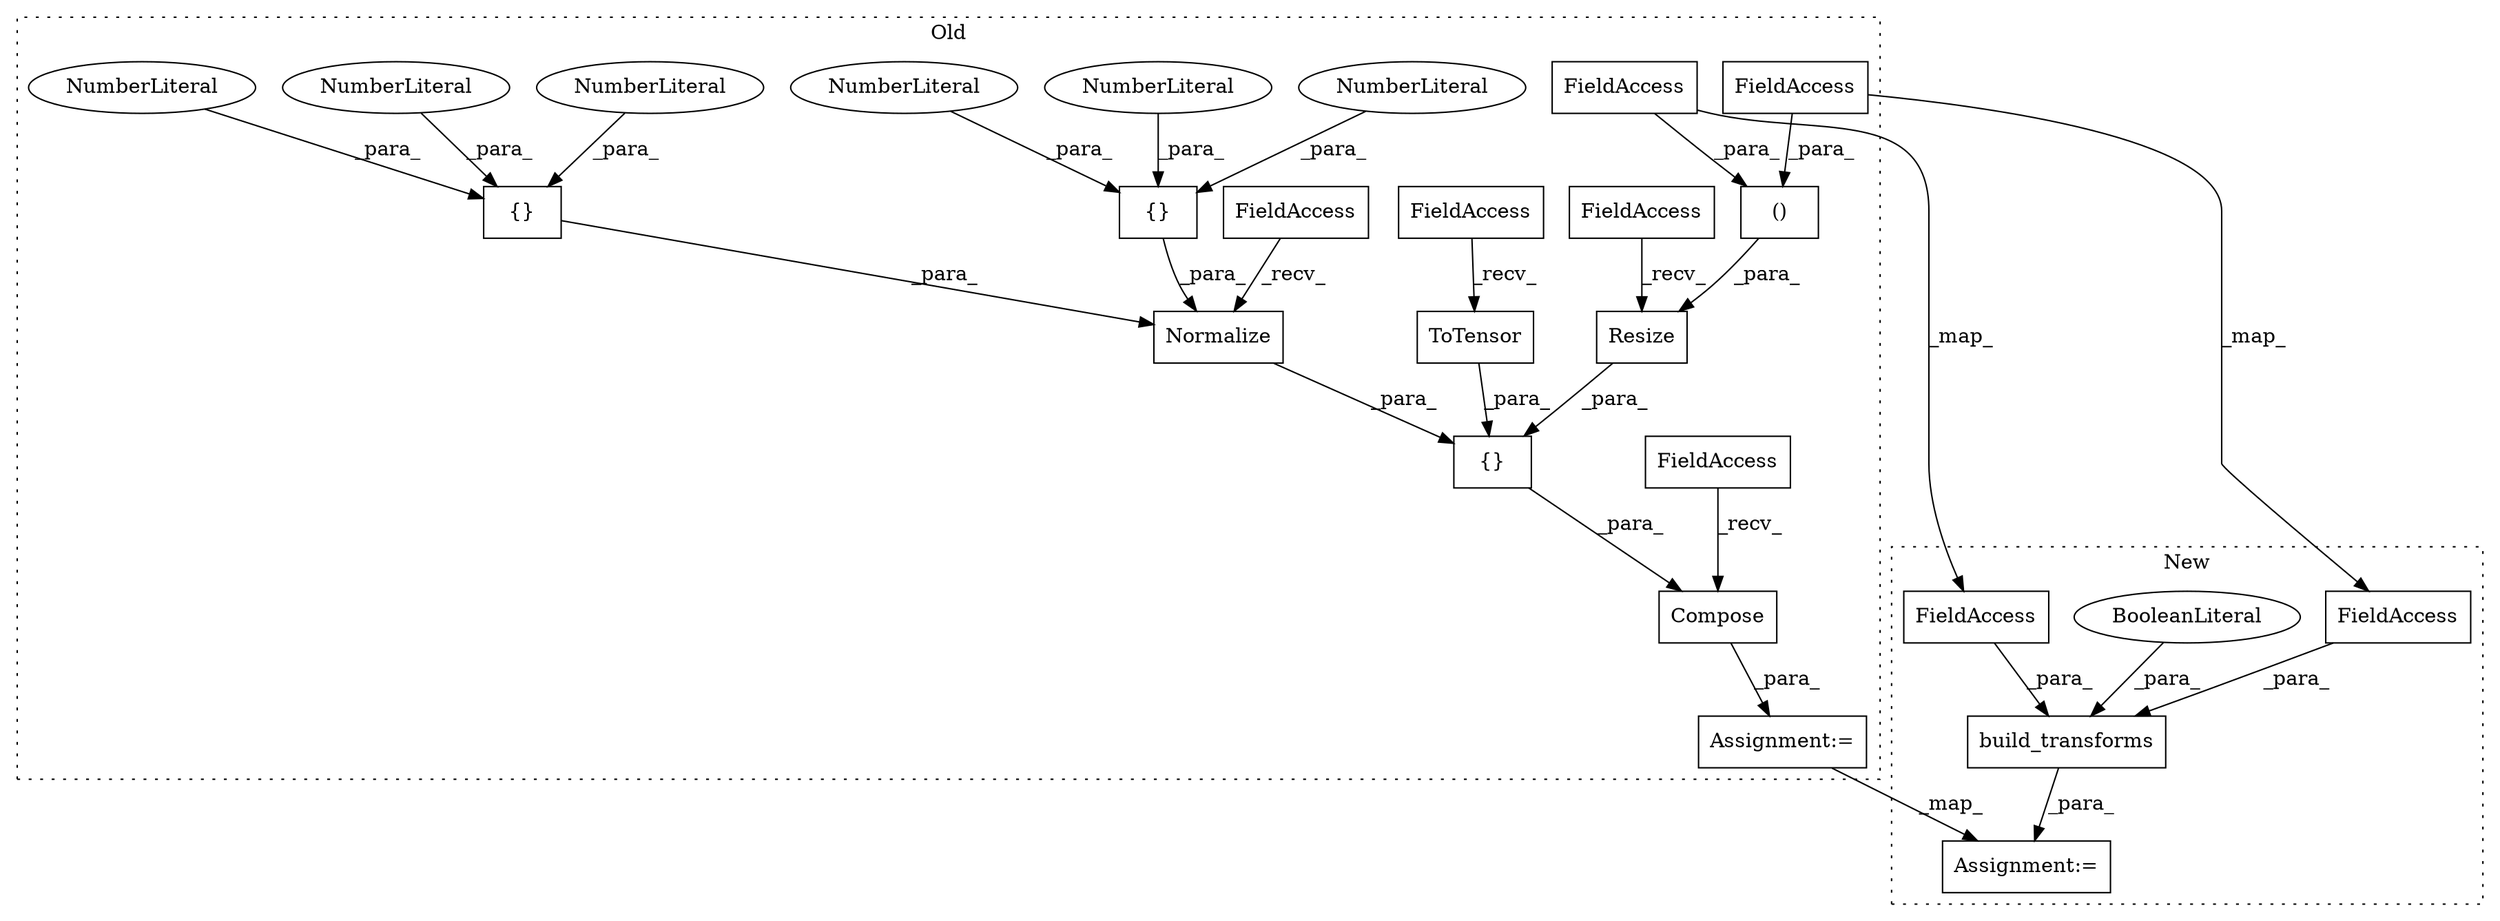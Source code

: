 digraph G {
subgraph cluster0 {
1 [label="{}" a="4" s="6845,6863" l="1,1" shape="box"];
3 [label="Normalize" a="32" s="6824,6895" l="10,1" shape="box"];
4 [label="NumberLiteral" a="34" s="6852" l="5" shape="ellipse"];
5 [label="Compose" a="32" s="6683,6897" l="8,1" shape="box"];
6 [label="()" a="106" s="6734" l="34" shape="box"];
7 [label="{}" a="4" s="6876,6894" l="1,1" shape="box"];
8 [label="NumberLiteral" a="34" s="6889" l="5" shape="ellipse"];
9 [label="{}" a="4" s="6700,6896" l="1,1" shape="box"];
10 [label="NumberLiteral" a="34" s="6883" l="5" shape="ellipse"];
11 [label="NumberLiteral" a="34" s="6858" l="5" shape="ellipse"];
12 [label="NumberLiteral" a="34" s="6877" l="5" shape="ellipse"];
13 [label="NumberLiteral" a="34" s="6846" l="5" shape="ellipse"];
14 [label="ToTensor" a="32" s="6792" l="10" shape="box"];
15 [label="FieldAccess" a="22" s="6803" l="9" shape="box"];
16 [label="FieldAccess" a="22" s="6771" l="9" shape="box"];
17 [label="Resize" a="32" s="6722,6768" l="12,2" shape="box"];
18 [label="FieldAccess" a="22" s="6701" l="9" shape="box"];
19 [label="FieldAccess" a="22" s="6662" l="9" shape="box"];
22 [label="FieldAccess" a="22" s="6758" l="10" shape="box"];
23 [label="FieldAccess" a="22" s="6734" l="11" shape="box"];
26 [label="Assignment:=" a="7" s="6661" l="1" shape="box"];
label = "Old";
style="dotted";
}
subgraph cluster1 {
2 [label="build_transforms" a="32" s="6433,6478" l="17,1" shape="box"];
20 [label="BooleanLiteral" a="9" s="6473" l="5" shape="ellipse"];
21 [label="FieldAccess" a="22" s="6462" l="10" shape="box"];
24 [label="FieldAccess" a="22" s="6450" l="11" shape="box"];
25 [label="Assignment:=" a="7" s="6432" l="1" shape="box"];
label = "New";
style="dotted";
}
1 -> 3 [label="_para_"];
2 -> 25 [label="_para_"];
3 -> 9 [label="_para_"];
4 -> 1 [label="_para_"];
5 -> 26 [label="_para_"];
6 -> 17 [label="_para_"];
7 -> 3 [label="_para_"];
8 -> 7 [label="_para_"];
9 -> 5 [label="_para_"];
10 -> 7 [label="_para_"];
11 -> 1 [label="_para_"];
12 -> 7 [label="_para_"];
13 -> 1 [label="_para_"];
14 -> 9 [label="_para_"];
15 -> 3 [label="_recv_"];
16 -> 14 [label="_recv_"];
17 -> 9 [label="_para_"];
18 -> 17 [label="_recv_"];
19 -> 5 [label="_recv_"];
20 -> 2 [label="_para_"];
21 -> 2 [label="_para_"];
22 -> 6 [label="_para_"];
22 -> 21 [label="_map_"];
23 -> 6 [label="_para_"];
23 -> 24 [label="_map_"];
24 -> 2 [label="_para_"];
26 -> 25 [label="_map_"];
}